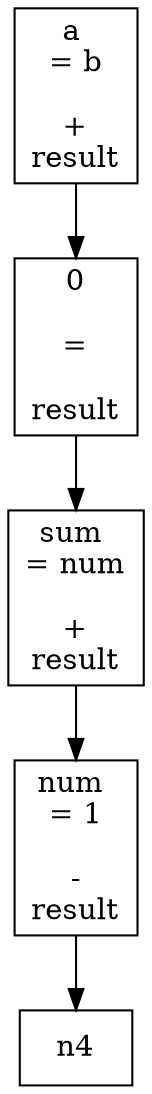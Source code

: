digraph G {
graph [ splines = ortho ]
node [shape = box];
n0 [label="a \n= b
\n+\nresult\n"];
n1 [label="0
\n=\n\nresult\n"];
n2 [label="sum \n= num
\n+\nresult\n"];
n3 [label="num \n= 1
\n-\nresult\n"];
n0 -> n1
n1 -> n2
n2 -> n3
n3 -> n4
}
